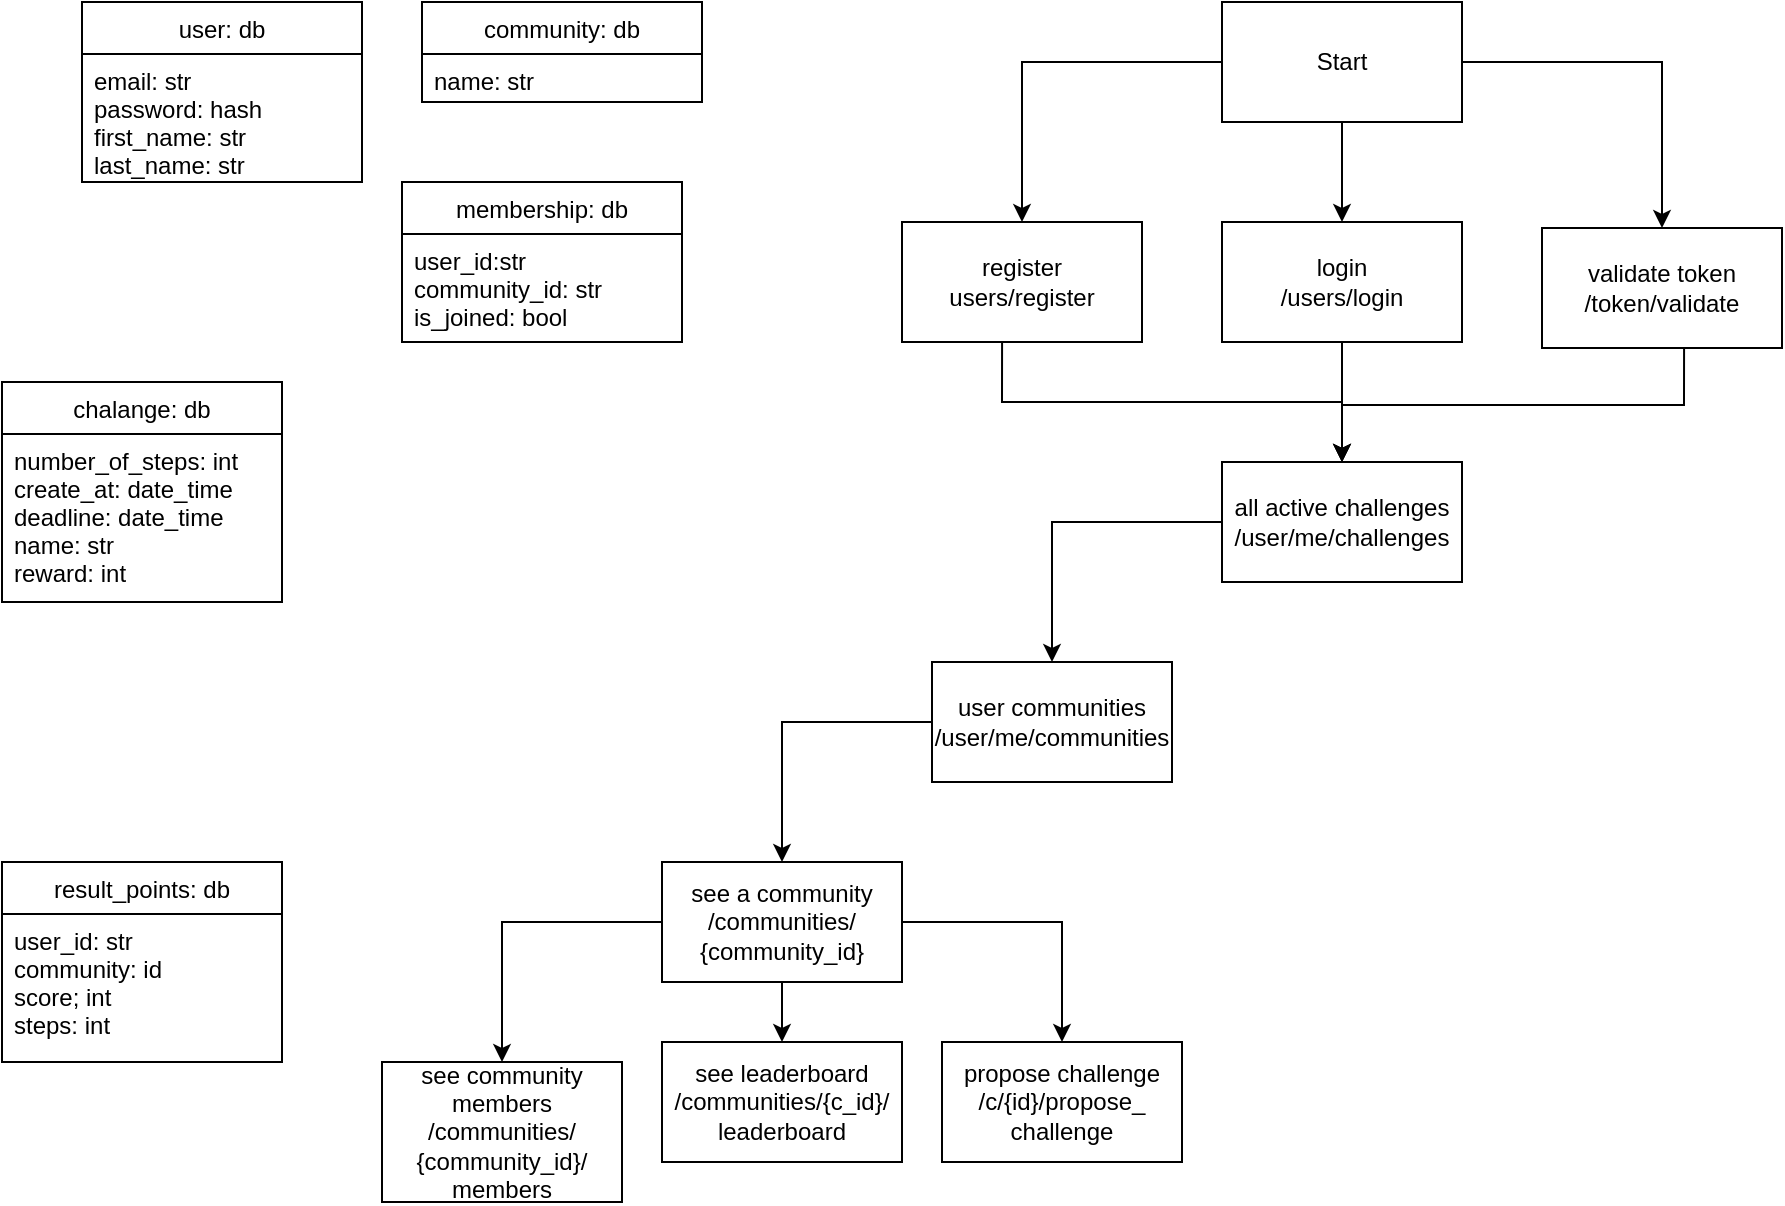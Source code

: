 <mxfile version="13.10.0" type="github">
  <diagram id="CE0fjsKFniwbX-WwhrP7" name="Page-1">
    <mxGraphModel dx="1422" dy="806" grid="1" gridSize="10" guides="1" tooltips="1" connect="1" arrows="1" fold="1" page="1" pageScale="1" pageWidth="1169" pageHeight="827" math="0" shadow="0">
      <root>
        <mxCell id="0" />
        <mxCell id="1" parent="0" />
        <mxCell id="0hAFBkoV9jaoluaaZlGL-1" value="user: db" style="swimlane;fontStyle=0;childLayout=stackLayout;horizontal=1;startSize=26;fillColor=none;horizontalStack=0;resizeParent=1;resizeParentMax=0;resizeLast=0;collapsible=1;marginBottom=0;" parent="1" vertex="1">
          <mxGeometry x="100" y="40" width="140" height="90" as="geometry" />
        </mxCell>
        <mxCell id="0hAFBkoV9jaoluaaZlGL-2" value="email: str&#xa;password: hash&#xa;first_name: str&#xa;last_name: str&#xa;" style="text;strokeColor=none;fillColor=none;align=left;verticalAlign=top;spacingLeft=4;spacingRight=4;overflow=hidden;rotatable=0;points=[[0,0.5],[1,0.5]];portConstraint=eastwest;" parent="0hAFBkoV9jaoluaaZlGL-1" vertex="1">
          <mxGeometry y="26" width="140" height="64" as="geometry" />
        </mxCell>
        <mxCell id="0hAFBkoV9jaoluaaZlGL-10" value="membership: db" style="swimlane;fontStyle=0;childLayout=stackLayout;horizontal=1;startSize=26;fillColor=none;horizontalStack=0;resizeParent=1;resizeParentMax=0;resizeLast=0;collapsible=1;marginBottom=0;" parent="1" vertex="1">
          <mxGeometry x="260" y="130" width="140" height="80" as="geometry" />
        </mxCell>
        <mxCell id="0hAFBkoV9jaoluaaZlGL-11" value="user_id:str&#xa;community_id: str&#xa;is_joined: bool" style="text;strokeColor=none;fillColor=none;align=left;verticalAlign=top;spacingLeft=4;spacingRight=4;overflow=hidden;rotatable=0;points=[[0,0.5],[1,0.5]];portConstraint=eastwest;" parent="0hAFBkoV9jaoluaaZlGL-10" vertex="1">
          <mxGeometry y="26" width="140" height="54" as="geometry" />
        </mxCell>
        <mxCell id="0hAFBkoV9jaoluaaZlGL-5" value="community: db" style="swimlane;fontStyle=0;childLayout=stackLayout;horizontal=1;startSize=26;fillColor=none;horizontalStack=0;resizeParent=1;resizeParentMax=0;resizeLast=0;collapsible=1;marginBottom=0;" parent="1" vertex="1">
          <mxGeometry x="270" y="40" width="140" height="50" as="geometry" />
        </mxCell>
        <mxCell id="0hAFBkoV9jaoluaaZlGL-6" value="name: str&#xa;" style="text;strokeColor=none;fillColor=none;align=left;verticalAlign=top;spacingLeft=4;spacingRight=4;overflow=hidden;rotatable=0;points=[[0,0.5],[1,0.5]];portConstraint=eastwest;" parent="0hAFBkoV9jaoluaaZlGL-5" vertex="1">
          <mxGeometry y="26" width="140" height="24" as="geometry" />
        </mxCell>
        <mxCell id="LGmJAGL05ej20YnwsvgD-1" value="chalange: db" style="swimlane;fontStyle=0;childLayout=stackLayout;horizontal=1;startSize=26;fillColor=none;horizontalStack=0;resizeParent=1;resizeParentMax=0;resizeLast=0;collapsible=1;marginBottom=0;" parent="1" vertex="1">
          <mxGeometry x="60" y="230" width="140" height="110" as="geometry" />
        </mxCell>
        <mxCell id="LGmJAGL05ej20YnwsvgD-2" value="number_of_steps: int&#xa;create_at: date_time&#xa;deadline: date_time&#xa;name: str&#xa;reward: int" style="text;strokeColor=none;fillColor=none;align=left;verticalAlign=top;spacingLeft=4;spacingRight=4;overflow=hidden;rotatable=0;points=[[0,0.5],[1,0.5]];portConstraint=eastwest;" parent="LGmJAGL05ej20YnwsvgD-1" vertex="1">
          <mxGeometry y="26" width="140" height="84" as="geometry" />
        </mxCell>
        <mxCell id="LGmJAGL05ej20YnwsvgD-9" value="result_points: db" style="swimlane;fontStyle=0;childLayout=stackLayout;horizontal=1;startSize=26;fillColor=none;horizontalStack=0;resizeParent=1;resizeParentMax=0;resizeLast=0;collapsible=1;marginBottom=0;" parent="1" vertex="1">
          <mxGeometry x="60" y="470" width="140" height="100" as="geometry" />
        </mxCell>
        <mxCell id="LGmJAGL05ej20YnwsvgD-10" value="user_id: str&#xa;community: id&#xa;score; int&#xa;steps: int" style="text;strokeColor=none;fillColor=none;align=left;verticalAlign=top;spacingLeft=4;spacingRight=4;overflow=hidden;rotatable=0;points=[[0,0.5],[1,0.5]];portConstraint=eastwest;" parent="LGmJAGL05ej20YnwsvgD-9" vertex="1">
          <mxGeometry y="26" width="140" height="74" as="geometry" />
        </mxCell>
        <mxCell id="u_1aO_M8Ka4acSWOvHfB-5" value="" style="edgeStyle=orthogonalEdgeStyle;rounded=0;orthogonalLoop=1;jettySize=auto;html=1;" edge="1" parent="1" source="u_1aO_M8Ka4acSWOvHfB-1" target="u_1aO_M8Ka4acSWOvHfB-2">
          <mxGeometry relative="1" as="geometry" />
        </mxCell>
        <mxCell id="u_1aO_M8Ka4acSWOvHfB-6" value="" style="edgeStyle=orthogonalEdgeStyle;rounded=0;orthogonalLoop=1;jettySize=auto;html=1;entryX=0.5;entryY=0;entryDx=0;entryDy=0;" edge="1" parent="1" source="u_1aO_M8Ka4acSWOvHfB-1" target="u_1aO_M8Ka4acSWOvHfB-4">
          <mxGeometry relative="1" as="geometry" />
        </mxCell>
        <mxCell id="u_1aO_M8Ka4acSWOvHfB-7" value="" style="edgeStyle=orthogonalEdgeStyle;rounded=0;orthogonalLoop=1;jettySize=auto;html=1;" edge="1" parent="1" source="u_1aO_M8Ka4acSWOvHfB-1" target="u_1aO_M8Ka4acSWOvHfB-3">
          <mxGeometry relative="1" as="geometry" />
        </mxCell>
        <mxCell id="u_1aO_M8Ka4acSWOvHfB-1" value="Start" style="rounded=0;whiteSpace=wrap;html=1;" vertex="1" parent="1">
          <mxGeometry x="670" y="40" width="120" height="60" as="geometry" />
        </mxCell>
        <mxCell id="u_1aO_M8Ka4acSWOvHfB-2" value="register&lt;br&gt;users/register" style="rounded=0;whiteSpace=wrap;html=1;" vertex="1" parent="1">
          <mxGeometry x="510" y="150" width="120" height="60" as="geometry" />
        </mxCell>
        <mxCell id="u_1aO_M8Ka4acSWOvHfB-10" value="" style="edgeStyle=orthogonalEdgeStyle;rounded=0;orthogonalLoop=1;jettySize=auto;html=1;exitX=0.417;exitY=1;exitDx=0;exitDy=0;exitPerimeter=0;" edge="1" parent="1" source="u_1aO_M8Ka4acSWOvHfB-2" target="u_1aO_M8Ka4acSWOvHfB-8">
          <mxGeometry relative="1" as="geometry" />
        </mxCell>
        <mxCell id="u_1aO_M8Ka4acSWOvHfB-11" value="" style="edgeStyle=orthogonalEdgeStyle;rounded=0;orthogonalLoop=1;jettySize=auto;html=1;exitX=0.592;exitY=1;exitDx=0;exitDy=0;exitPerimeter=0;" edge="1" parent="1" source="u_1aO_M8Ka4acSWOvHfB-4" target="u_1aO_M8Ka4acSWOvHfB-8">
          <mxGeometry relative="1" as="geometry" />
        </mxCell>
        <mxCell id="u_1aO_M8Ka4acSWOvHfB-12" value="" style="edgeStyle=orthogonalEdgeStyle;rounded=0;orthogonalLoop=1;jettySize=auto;html=1;" edge="1" parent="1" source="u_1aO_M8Ka4acSWOvHfB-3" target="u_1aO_M8Ka4acSWOvHfB-8">
          <mxGeometry relative="1" as="geometry" />
        </mxCell>
        <mxCell id="u_1aO_M8Ka4acSWOvHfB-3" value="login&lt;br&gt;/users/login" style="rounded=0;whiteSpace=wrap;html=1;" vertex="1" parent="1">
          <mxGeometry x="670" y="150" width="120" height="60" as="geometry" />
        </mxCell>
        <mxCell id="u_1aO_M8Ka4acSWOvHfB-4" value="validate token&lt;br&gt;/token/validate" style="rounded=0;whiteSpace=wrap;html=1;" vertex="1" parent="1">
          <mxGeometry x="830" y="153" width="120" height="60" as="geometry" />
        </mxCell>
        <mxCell id="u_1aO_M8Ka4acSWOvHfB-14" value="" style="edgeStyle=orthogonalEdgeStyle;rounded=0;orthogonalLoop=1;jettySize=auto;html=1;" edge="1" parent="1" source="u_1aO_M8Ka4acSWOvHfB-8" target="u_1aO_M8Ka4acSWOvHfB-13">
          <mxGeometry relative="1" as="geometry" />
        </mxCell>
        <mxCell id="u_1aO_M8Ka4acSWOvHfB-8" value="all active challenges&lt;br&gt;/user/me/challenges" style="rounded=0;whiteSpace=wrap;html=1;" vertex="1" parent="1">
          <mxGeometry x="670" y="270" width="120" height="60" as="geometry" />
        </mxCell>
        <mxCell id="u_1aO_M8Ka4acSWOvHfB-16" value="" style="edgeStyle=orthogonalEdgeStyle;rounded=0;orthogonalLoop=1;jettySize=auto;html=1;" edge="1" parent="1" source="u_1aO_M8Ka4acSWOvHfB-13" target="u_1aO_M8Ka4acSWOvHfB-15">
          <mxGeometry relative="1" as="geometry" />
        </mxCell>
        <mxCell id="u_1aO_M8Ka4acSWOvHfB-13" value="user communities&lt;br&gt;/user/me/communities" style="rounded=0;whiteSpace=wrap;html=1;" vertex="1" parent="1">
          <mxGeometry x="525" y="370" width="120" height="60" as="geometry" />
        </mxCell>
        <mxCell id="u_1aO_M8Ka4acSWOvHfB-21" value="" style="edgeStyle=orthogonalEdgeStyle;rounded=0;orthogonalLoop=1;jettySize=auto;html=1;" edge="1" parent="1" source="u_1aO_M8Ka4acSWOvHfB-15" target="u_1aO_M8Ka4acSWOvHfB-17">
          <mxGeometry relative="1" as="geometry" />
        </mxCell>
        <mxCell id="u_1aO_M8Ka4acSWOvHfB-22" value="" style="edgeStyle=orthogonalEdgeStyle;rounded=0;orthogonalLoop=1;jettySize=auto;html=1;" edge="1" parent="1" source="u_1aO_M8Ka4acSWOvHfB-15" target="u_1aO_M8Ka4acSWOvHfB-23">
          <mxGeometry relative="1" as="geometry" />
        </mxCell>
        <mxCell id="u_1aO_M8Ka4acSWOvHfB-24" value="" style="edgeStyle=orthogonalEdgeStyle;rounded=0;orthogonalLoop=1;jettySize=auto;html=1;" edge="1" parent="1" source="u_1aO_M8Ka4acSWOvHfB-15" target="u_1aO_M8Ka4acSWOvHfB-19">
          <mxGeometry relative="1" as="geometry" />
        </mxCell>
        <mxCell id="u_1aO_M8Ka4acSWOvHfB-15" value="see a community&lt;br&gt;/communities/&lt;br&gt;{community_id}" style="rounded=0;whiteSpace=wrap;html=1;" vertex="1" parent="1">
          <mxGeometry x="390" y="470" width="120" height="60" as="geometry" />
        </mxCell>
        <mxCell id="u_1aO_M8Ka4acSWOvHfB-17" value="see community members&lt;br&gt;/communities/&lt;br&gt;{community_id}/&lt;br&gt;members" style="rounded=0;whiteSpace=wrap;html=1;" vertex="1" parent="1">
          <mxGeometry x="250" y="570" width="120" height="70" as="geometry" />
        </mxCell>
        <mxCell id="u_1aO_M8Ka4acSWOvHfB-19" value="see&amp;nbsp;leaderboard&lt;br&gt;/communities/{c_id}/&lt;br&gt;leaderboard" style="rounded=0;whiteSpace=wrap;html=1;" vertex="1" parent="1">
          <mxGeometry x="390" y="560" width="120" height="60" as="geometry" />
        </mxCell>
        <mxCell id="u_1aO_M8Ka4acSWOvHfB-23" value="propose challenge&lt;br&gt;/c/{id}/propose_&lt;br&gt;challenge" style="rounded=0;whiteSpace=wrap;html=1;" vertex="1" parent="1">
          <mxGeometry x="530" y="560" width="120" height="60" as="geometry" />
        </mxCell>
      </root>
    </mxGraphModel>
  </diagram>
</mxfile>
